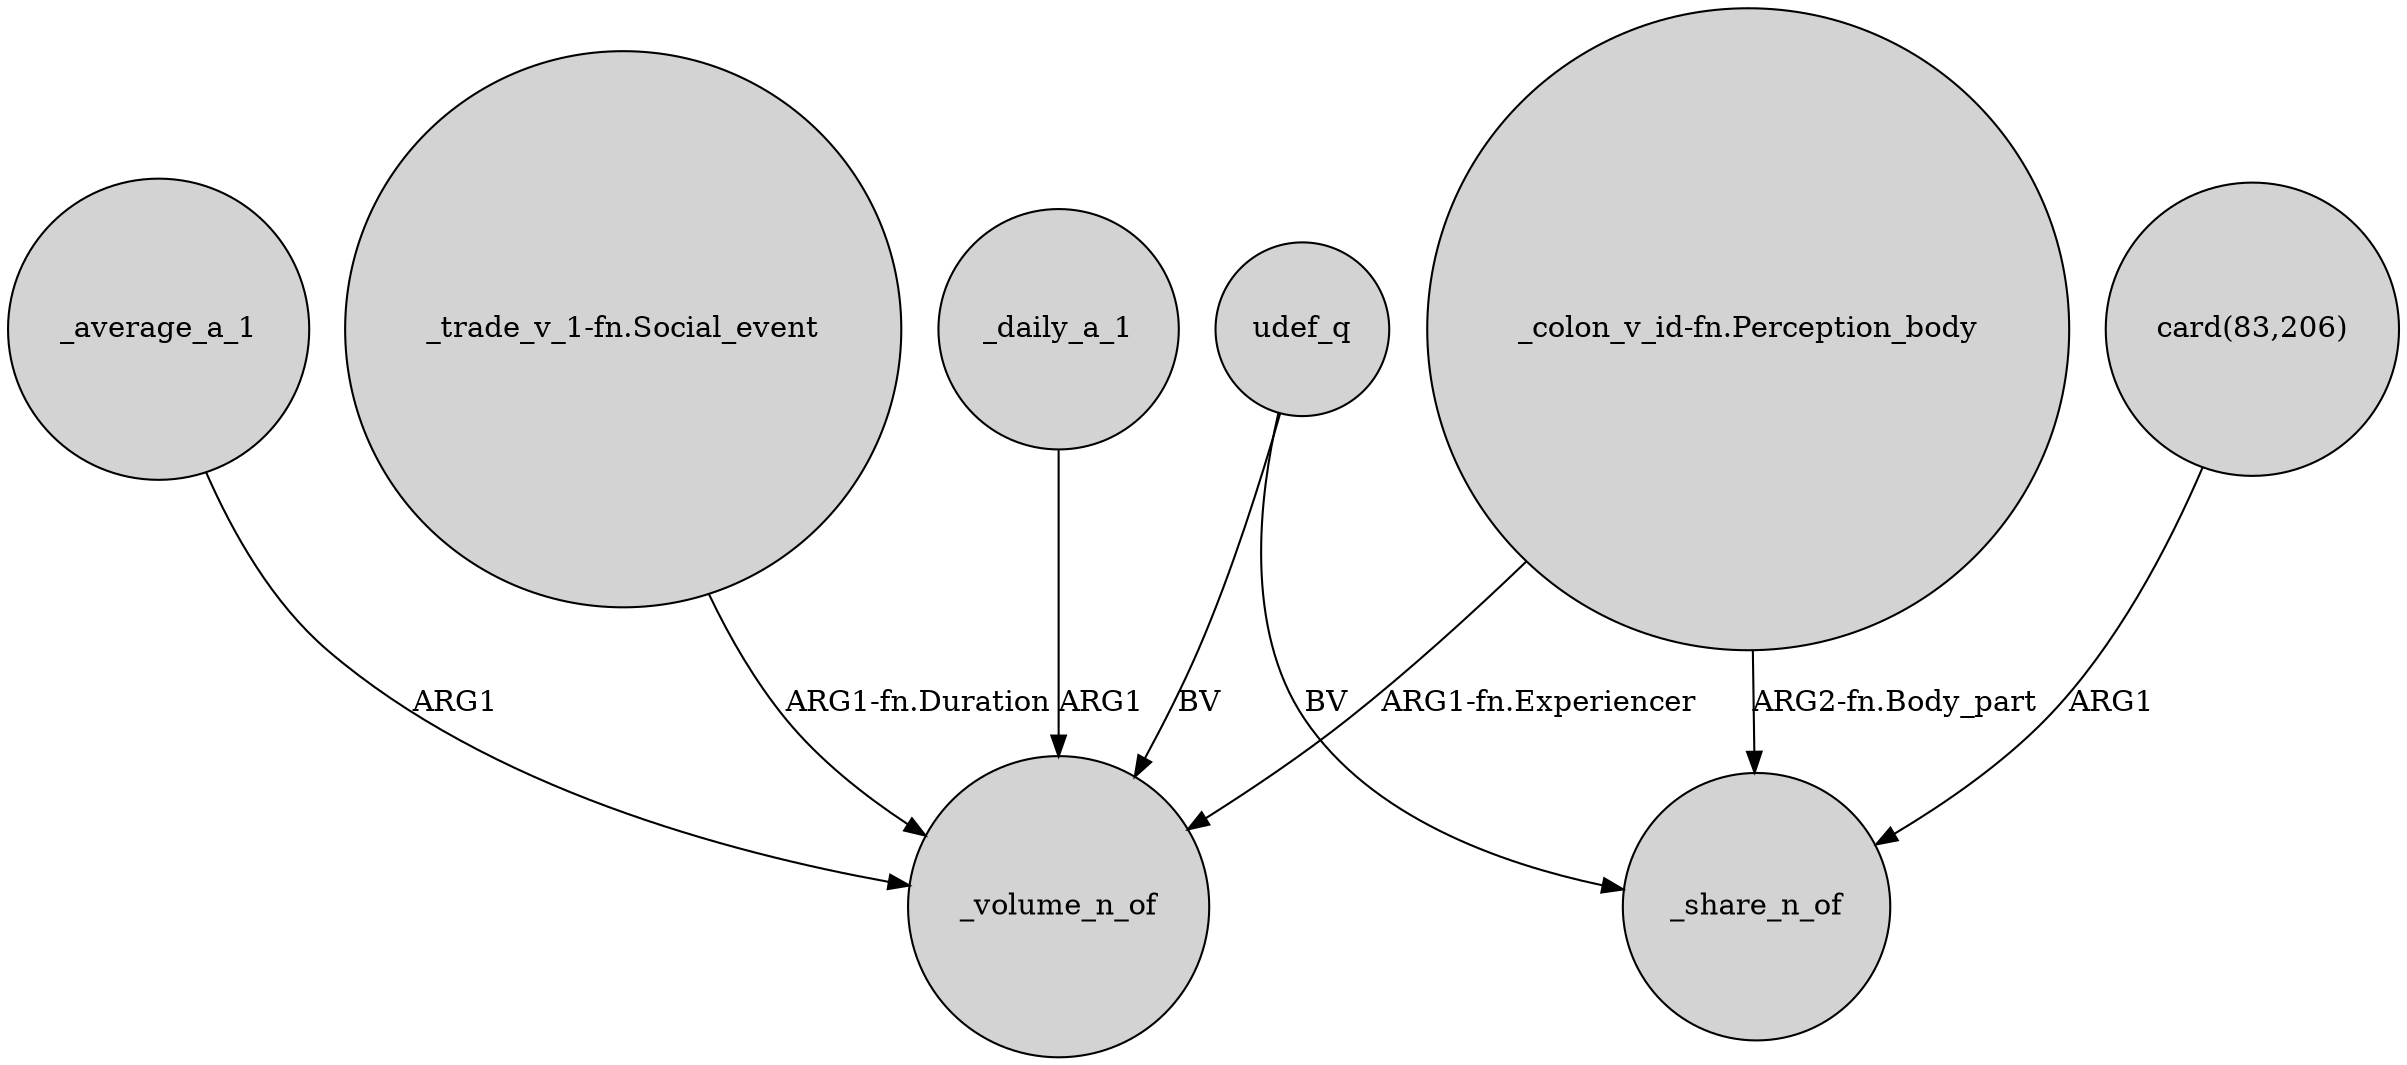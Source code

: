 digraph {
	node [shape=circle style=filled]
	"_trade_v_1-fn.Social_event" -> _volume_n_of [label="ARG1-fn.Duration"]
	udef_q -> _share_n_of [label=BV]
	_daily_a_1 -> _volume_n_of [label=ARG1]
	"card(83,206)" -> _share_n_of [label=ARG1]
	udef_q -> _volume_n_of [label=BV]
	"_colon_v_id-fn.Perception_body" -> _share_n_of [label="ARG2-fn.Body_part"]
	"_colon_v_id-fn.Perception_body" -> _volume_n_of [label="ARG1-fn.Experiencer"]
	_average_a_1 -> _volume_n_of [label=ARG1]
}
